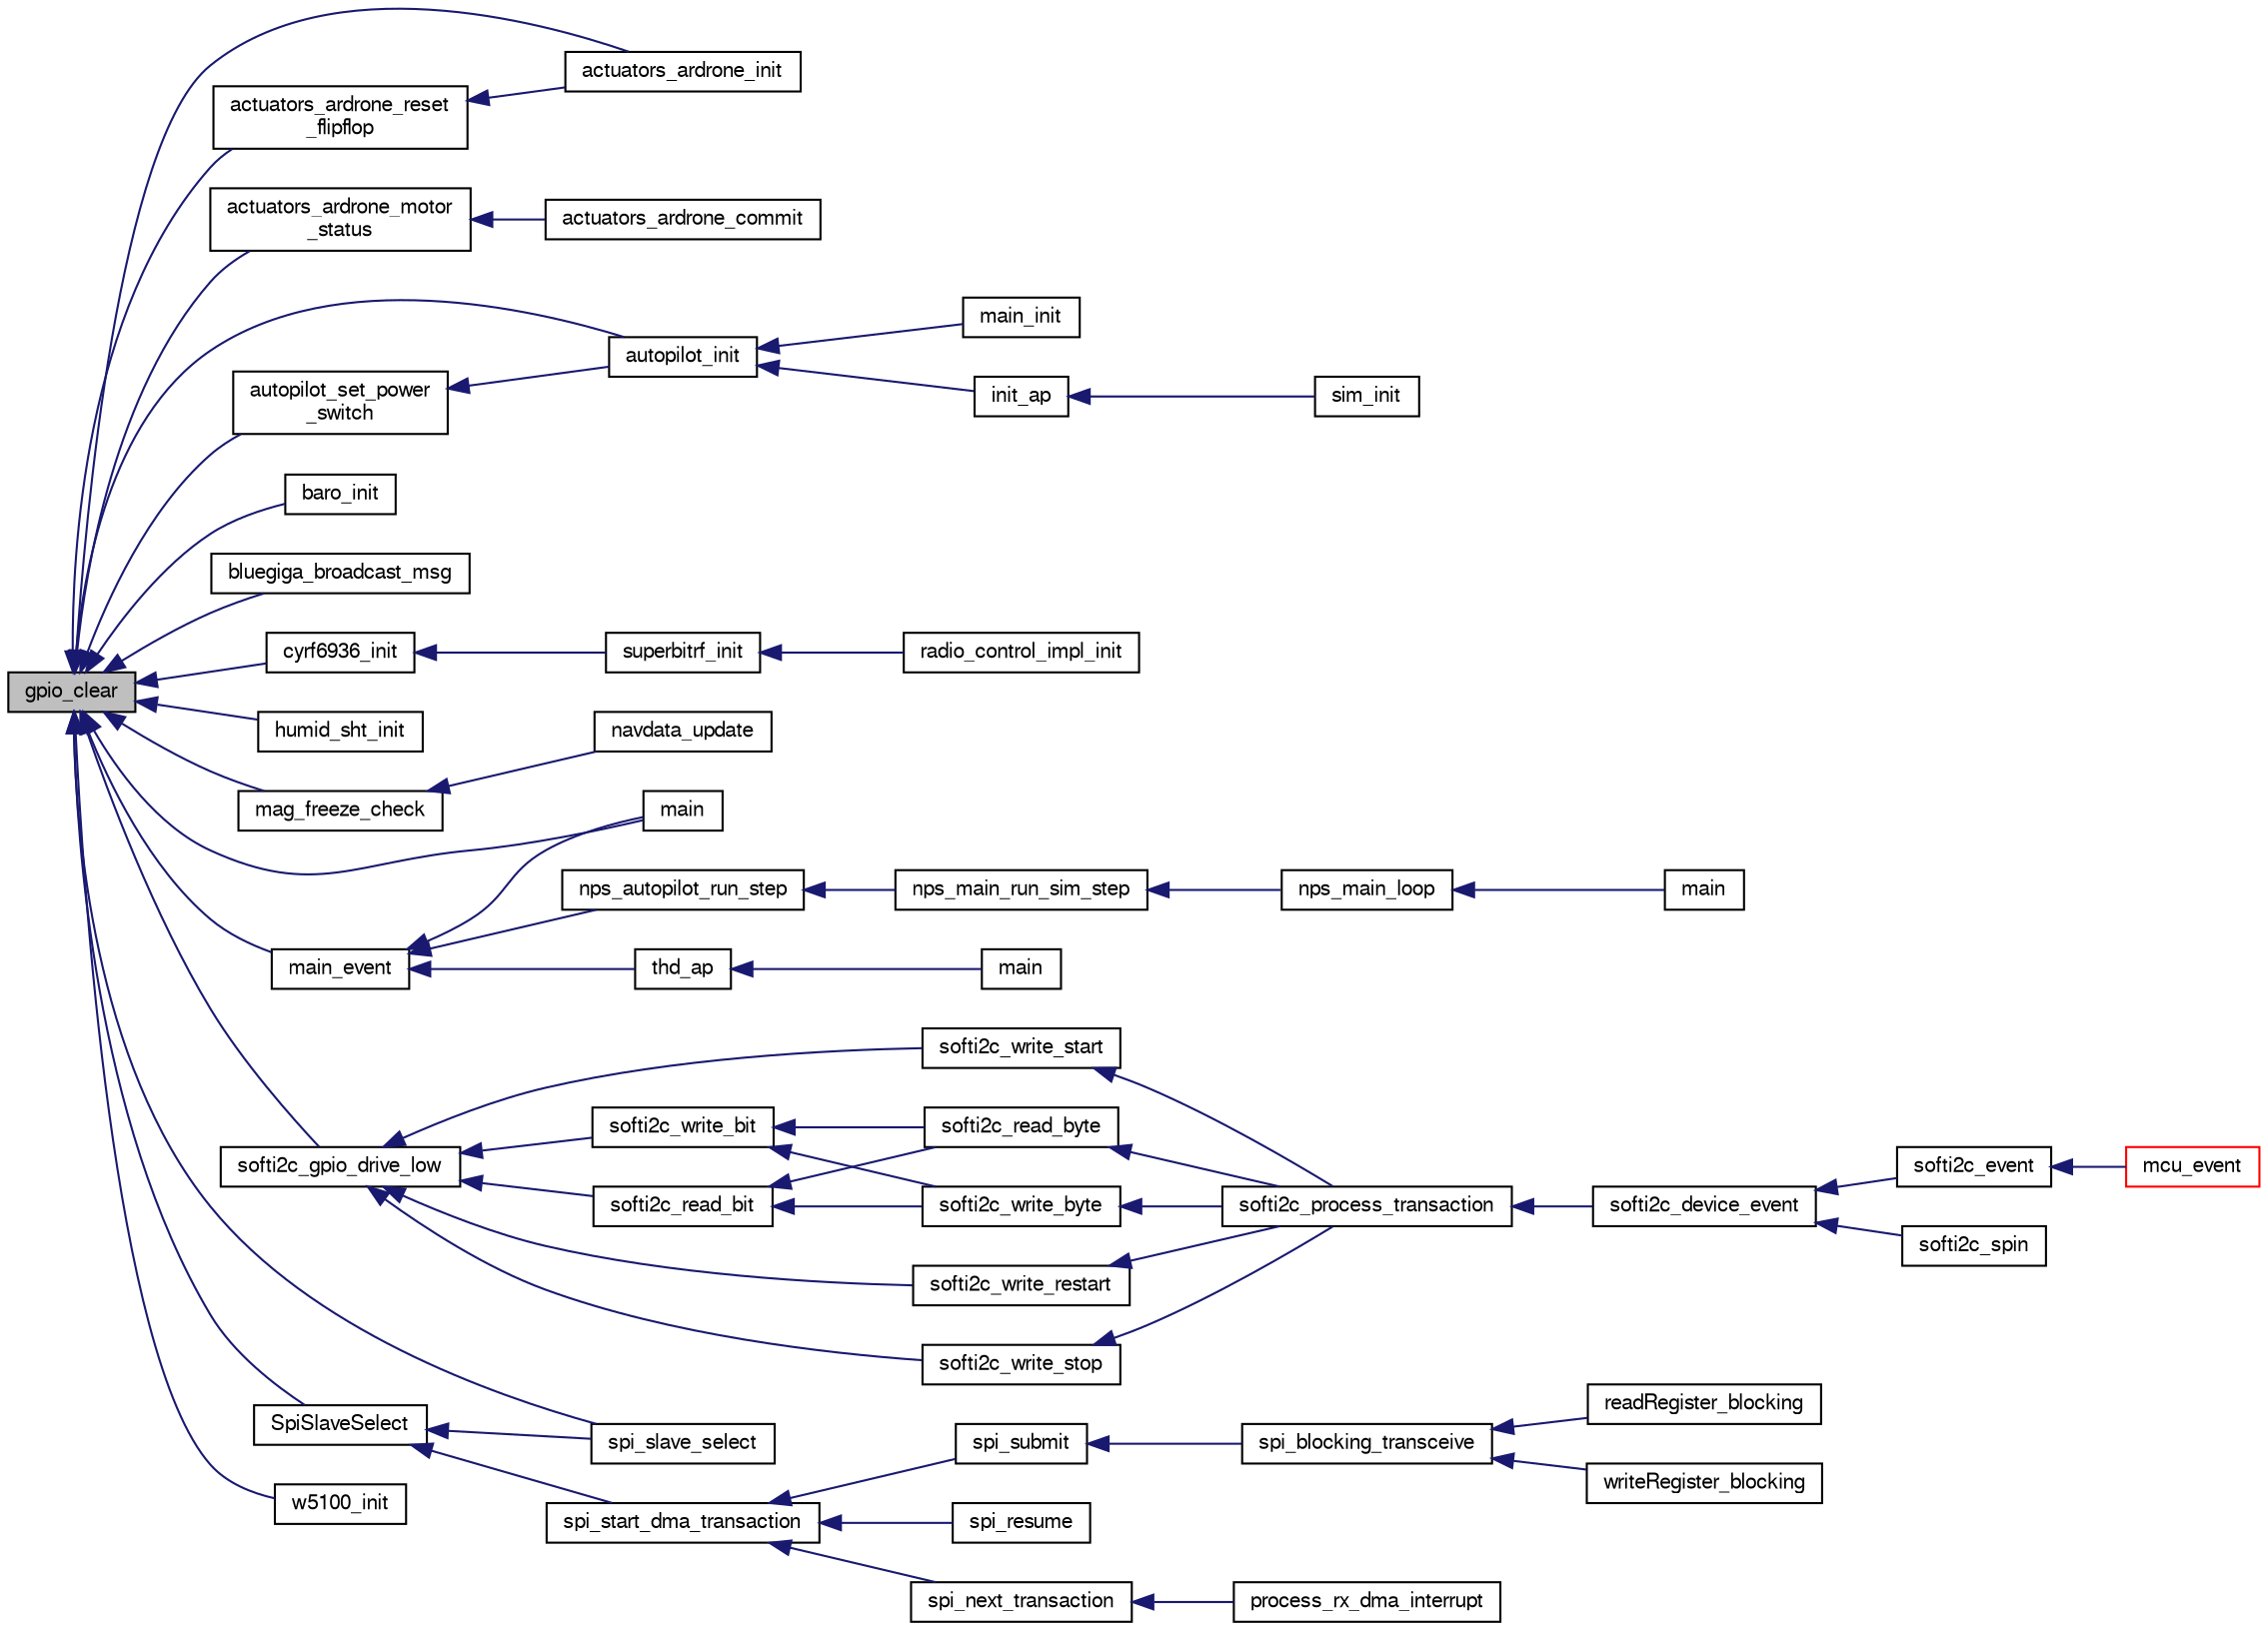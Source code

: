 digraph "gpio_clear"
{
  edge [fontname="FreeSans",fontsize="10",labelfontname="FreeSans",labelfontsize="10"];
  node [fontname="FreeSans",fontsize="10",shape=record];
  rankdir="LR";
  Node1 [label="gpio_clear",height=0.2,width=0.4,color="black", fillcolor="grey75", style="filled", fontcolor="black"];
  Node1 -> Node2 [dir="back",color="midnightblue",fontsize="10",style="solid",fontname="FreeSans"];
  Node2 [label="actuators_ardrone_init",height=0.2,width=0.4,color="black", fillcolor="white", style="filled",URL="$boards_2ardrone_2actuators_8h.html#a66817eeee5ae2f12c1a42abd2ff443ea"];
  Node1 -> Node3 [dir="back",color="midnightblue",fontsize="10",style="solid",fontname="FreeSans"];
  Node3 [label="actuators_ardrone_motor\l_status",height=0.2,width=0.4,color="black", fillcolor="white", style="filled",URL="$boards_2ardrone_2actuators_8c.html#ad8d796514edd55dd0f4a2134fd83f691"];
  Node3 -> Node4 [dir="back",color="midnightblue",fontsize="10",style="solid",fontname="FreeSans"];
  Node4 [label="actuators_ardrone_commit",height=0.2,width=0.4,color="black", fillcolor="white", style="filled",URL="$boards_2ardrone_2actuators_8h.html#a1e5faec000e4e1602bba080db2aec27c"];
  Node1 -> Node5 [dir="back",color="midnightblue",fontsize="10",style="solid",fontname="FreeSans"];
  Node5 [label="actuators_ardrone_reset\l_flipflop",height=0.2,width=0.4,color="black", fillcolor="white", style="filled",URL="$boards_2ardrone_2actuators_8c.html#a8643b68e3bff54891b4180367aaf4316"];
  Node5 -> Node2 [dir="back",color="midnightblue",fontsize="10",style="solid",fontname="FreeSans"];
  Node1 -> Node6 [dir="back",color="midnightblue",fontsize="10",style="solid",fontname="FreeSans"];
  Node6 [label="autopilot_init",height=0.2,width=0.4,color="black", fillcolor="white", style="filled",URL="$autopilot_8h.html#a9d3557653abfc3d4c428724b249f6d5e",tooltip="Autopilot initialization function. "];
  Node6 -> Node7 [dir="back",color="midnightblue",fontsize="10",style="solid",fontname="FreeSans"];
  Node7 [label="init_ap",height=0.2,width=0.4,color="black", fillcolor="white", style="filled",URL="$fixedwing_2main__ap_8h.html#a0913f0248fbbe56a5ec65e10e36c9f30"];
  Node7 -> Node8 [dir="back",color="midnightblue",fontsize="10",style="solid",fontname="FreeSans"];
  Node8 [label="sim_init",height=0.2,width=0.4,color="black", fillcolor="white", style="filled",URL="$sim__ap_8c.html#a739fbef2e03619a863b4d7fd8d0da157"];
  Node6 -> Node9 [dir="back",color="midnightblue",fontsize="10",style="solid",fontname="FreeSans"];
  Node9 [label="main_init",height=0.2,width=0.4,color="black", fillcolor="white", style="filled",URL="$rover_2main__ap_8h.html#a3719465edd56d2b587a6b340f29e4f90",tooltip="Main initialization. "];
  Node1 -> Node10 [dir="back",color="midnightblue",fontsize="10",style="solid",fontname="FreeSans"];
  Node10 [label="autopilot_set_power\l_switch",height=0.2,width=0.4,color="black", fillcolor="white", style="filled",URL="$autopilot_8h.html#ab4bfc1bc0aad4445c9c7fea0b3cd0895",tooltip="Set power switch state This will actually enable the switch if POWER_SWITCH_GPIO is defined Also prov..."];
  Node10 -> Node6 [dir="back",color="midnightblue",fontsize="10",style="solid",fontname="FreeSans"];
  Node1 -> Node11 [dir="back",color="midnightblue",fontsize="10",style="solid",fontname="FreeSans"];
  Node11 [label="baro_init",height=0.2,width=0.4,color="black", fillcolor="white", style="filled",URL="$lia_2baro__board_8c.html#a9b25546908842f1d38fc56e438d46e21"];
  Node1 -> Node12 [dir="back",color="midnightblue",fontsize="10",style="solid",fontname="FreeSans"];
  Node12 [label="bluegiga_broadcast_msg",height=0.2,width=0.4,color="black", fillcolor="white", style="filled",URL="$bluegiga_8h.html#a319f8e3ab43913066407c2d009e8e366"];
  Node1 -> Node13 [dir="back",color="midnightblue",fontsize="10",style="solid",fontname="FreeSans"];
  Node13 [label="cyrf6936_init",height=0.2,width=0.4,color="black", fillcolor="white", style="filled",URL="$cyrf6936_8h.html#a27414d1e4d63182c97357b576f05b37d",tooltip="Initializing the cyrf chip. "];
  Node13 -> Node14 [dir="back",color="midnightblue",fontsize="10",style="solid",fontname="FreeSans"];
  Node14 [label="superbitrf_init",height=0.2,width=0.4,color="black", fillcolor="white", style="filled",URL="$subsystems_2datalink_2superbitrf_8h.html#a7b9a2741375ca1dffc4f2e6a6d7a9307",tooltip="Initialize the superbitrf. "];
  Node14 -> Node15 [dir="back",color="midnightblue",fontsize="10",style="solid",fontname="FreeSans"];
  Node15 [label="radio_control_impl_init",height=0.2,width=0.4,color="black", fillcolor="white", style="filled",URL="$superbitrf__rc_8c.html#a6ba4bebf68f7ff39f4569dfe3b1f2832",tooltip="Initialization. "];
  Node1 -> Node16 [dir="back",color="midnightblue",fontsize="10",style="solid",fontname="FreeSans"];
  Node16 [label="humid_sht_init",height=0.2,width=0.4,color="black", fillcolor="white", style="filled",URL="$humid__sht_8h.html#a5228e7530912bfa410d5e701ebb7a18b"];
  Node1 -> Node17 [dir="back",color="midnightblue",fontsize="10",style="solid",fontname="FreeSans"];
  Node17 [label="mag_freeze_check",height=0.2,width=0.4,color="black", fillcolor="white", style="filled",URL="$navdata_8c.html#a097d40838c4d36b21635cc59b768568a",tooltip="Check if the magneto is frozen Unknown why this bug happens. "];
  Node17 -> Node18 [dir="back",color="midnightblue",fontsize="10",style="solid",fontname="FreeSans"];
  Node18 [label="navdata_update",height=0.2,width=0.4,color="black", fillcolor="white", style="filled",URL="$navdata_8h.html#aded131295af4c39b10199bae2e560438",tooltip="Update the navdata (event loop) "];
  Node1 -> Node19 [dir="back",color="midnightblue",fontsize="10",style="solid",fontname="FreeSans"];
  Node19 [label="main",height=0.2,width=0.4,color="black", fillcolor="white", style="filled",URL="$stm32_2uart__tunnel_8c.html#a840291bc02cba5474a4cb46a9b9566fe"];
  Node1 -> Node20 [dir="back",color="midnightblue",fontsize="10",style="solid",fontname="FreeSans"];
  Node20 [label="main_event",height=0.2,width=0.4,color="black", fillcolor="white", style="filled",URL="$stm32_2uart__tunnel_8c.html#a319a645047f275499aa30b0bc08c6e10"];
  Node20 -> Node19 [dir="back",color="midnightblue",fontsize="10",style="solid",fontname="FreeSans"];
  Node20 -> Node21 [dir="back",color="midnightblue",fontsize="10",style="solid",fontname="FreeSans"];
  Node21 [label="thd_ap",height=0.2,width=0.4,color="black", fillcolor="white", style="filled",URL="$rotorcraft_2main__chibios_8c.html#a1bd1ec0fdc597d88ee659889cda25c0a"];
  Node21 -> Node22 [dir="back",color="midnightblue",fontsize="10",style="solid",fontname="FreeSans"];
  Node22 [label="main",height=0.2,width=0.4,color="black", fillcolor="white", style="filled",URL="$rotorcraft_2main__chibios_8c.html#a840291bc02cba5474a4cb46a9b9566fe",tooltip="Main function. "];
  Node20 -> Node23 [dir="back",color="midnightblue",fontsize="10",style="solid",fontname="FreeSans"];
  Node23 [label="nps_autopilot_run_step",height=0.2,width=0.4,color="black", fillcolor="white", style="filled",URL="$nps__autopilot__rotorcraft_8c.html#a12870aaa609d4860004be3cec4c8cf2a"];
  Node23 -> Node24 [dir="back",color="midnightblue",fontsize="10",style="solid",fontname="FreeSans"];
  Node24 [label="nps_main_run_sim_step",height=0.2,width=0.4,color="black", fillcolor="white", style="filled",URL="$nps__main__sitl_8c.html#a9a080385e191a932860731e6f511c775"];
  Node24 -> Node25 [dir="back",color="midnightblue",fontsize="10",style="solid",fontname="FreeSans"];
  Node25 [label="nps_main_loop",height=0.2,width=0.4,color="black", fillcolor="white", style="filled",URL="$nps__main__sitl_8c.html#afa201657c19f3eac2d07487bb11a261d"];
  Node25 -> Node26 [dir="back",color="midnightblue",fontsize="10",style="solid",fontname="FreeSans"];
  Node26 [label="main",height=0.2,width=0.4,color="black", fillcolor="white", style="filled",URL="$nps__main__sitl_8c.html#a3c04138a5bfe5d72780bb7e82a18e627"];
  Node1 -> Node27 [dir="back",color="midnightblue",fontsize="10",style="solid",fontname="FreeSans"];
  Node27 [label="softi2c_gpio_drive_low",height=0.2,width=0.4,color="black", fillcolor="white", style="filled",URL="$softi2c_8c.html#a828e709a0e6357d1b1a3184d8272e409"];
  Node27 -> Node28 [dir="back",color="midnightblue",fontsize="10",style="solid",fontname="FreeSans"];
  Node28 [label="softi2c_write_start",height=0.2,width=0.4,color="black", fillcolor="white", style="filled",URL="$softi2c_8c.html#ae6f8766f290a4fabfad3d6099b3e98e0"];
  Node28 -> Node29 [dir="back",color="midnightblue",fontsize="10",style="solid",fontname="FreeSans"];
  Node29 [label="softi2c_process_transaction",height=0.2,width=0.4,color="black", fillcolor="white", style="filled",URL="$softi2c_8c.html#ad94e633dd55968bdb12b7289d2e85d0f"];
  Node29 -> Node30 [dir="back",color="midnightblue",fontsize="10",style="solid",fontname="FreeSans"];
  Node30 [label="softi2c_device_event",height=0.2,width=0.4,color="black", fillcolor="white", style="filled",URL="$softi2c_8c.html#a25e9e1f40150fe875f3f75fd2b079618"];
  Node30 -> Node31 [dir="back",color="midnightblue",fontsize="10",style="solid",fontname="FreeSans"];
  Node31 [label="softi2c_event",height=0.2,width=0.4,color="black", fillcolor="white", style="filled",URL="$softi2c_8h.html#a00f14c5101231479a8ceab61ae4cad7c"];
  Node31 -> Node32 [dir="back",color="midnightblue",fontsize="10",style="solid",fontname="FreeSans"];
  Node32 [label="mcu_event",height=0.2,width=0.4,color="red", fillcolor="white", style="filled",URL="$group__mcu__periph.html#gaf44fd3e4d3d56943e4d0e89100974b07",tooltip="MCU event functions. "];
  Node30 -> Node33 [dir="back",color="midnightblue",fontsize="10",style="solid",fontname="FreeSans"];
  Node33 [label="softi2c_spin",height=0.2,width=0.4,color="black", fillcolor="white", style="filled",URL="$softi2c_8c.html#aed568f0595bee56e4e90ef070ba0a5c9"];
  Node27 -> Node34 [dir="back",color="midnightblue",fontsize="10",style="solid",fontname="FreeSans"];
  Node34 [label="softi2c_write_bit",height=0.2,width=0.4,color="black", fillcolor="white", style="filled",URL="$softi2c_8c.html#aadbee361430868c06c776b2f2e5ad29f"];
  Node34 -> Node35 [dir="back",color="midnightblue",fontsize="10",style="solid",fontname="FreeSans"];
  Node35 [label="softi2c_write_byte",height=0.2,width=0.4,color="black", fillcolor="white", style="filled",URL="$softi2c_8c.html#aa20d39b61646e34b1eacfa85d092524e"];
  Node35 -> Node29 [dir="back",color="midnightblue",fontsize="10",style="solid",fontname="FreeSans"];
  Node34 -> Node36 [dir="back",color="midnightblue",fontsize="10",style="solid",fontname="FreeSans"];
  Node36 [label="softi2c_read_byte",height=0.2,width=0.4,color="black", fillcolor="white", style="filled",URL="$softi2c_8c.html#af53603cab17d074df7f2daea8826e423"];
  Node36 -> Node29 [dir="back",color="midnightblue",fontsize="10",style="solid",fontname="FreeSans"];
  Node27 -> Node37 [dir="back",color="midnightblue",fontsize="10",style="solid",fontname="FreeSans"];
  Node37 [label="softi2c_read_bit",height=0.2,width=0.4,color="black", fillcolor="white", style="filled",URL="$softi2c_8c.html#a688954bbf22651068611c16ffd44abb1"];
  Node37 -> Node35 [dir="back",color="midnightblue",fontsize="10",style="solid",fontname="FreeSans"];
  Node37 -> Node36 [dir="back",color="midnightblue",fontsize="10",style="solid",fontname="FreeSans"];
  Node27 -> Node38 [dir="back",color="midnightblue",fontsize="10",style="solid",fontname="FreeSans"];
  Node38 [label="softi2c_write_restart",height=0.2,width=0.4,color="black", fillcolor="white", style="filled",URL="$softi2c_8c.html#a0a290bb3e426004548796dc35f433b39"];
  Node38 -> Node29 [dir="back",color="midnightblue",fontsize="10",style="solid",fontname="FreeSans"];
  Node27 -> Node39 [dir="back",color="midnightblue",fontsize="10",style="solid",fontname="FreeSans"];
  Node39 [label="softi2c_write_stop",height=0.2,width=0.4,color="black", fillcolor="white", style="filled",URL="$softi2c_8c.html#aec892d5f421d666723fb58c9132e7088"];
  Node39 -> Node29 [dir="back",color="midnightblue",fontsize="10",style="solid",fontname="FreeSans"];
  Node1 -> Node40 [dir="back",color="midnightblue",fontsize="10",style="solid",fontname="FreeSans"];
  Node40 [label="spi_slave_select",height=0.2,width=0.4,color="black", fillcolor="white", style="filled",URL="$group__spi.html#gad43916477f5d87b42eaa7d2099771568",tooltip="Select a slave. "];
  Node1 -> Node41 [dir="back",color="midnightblue",fontsize="10",style="solid",fontname="FreeSans"];
  Node41 [label="SpiSlaveSelect",height=0.2,width=0.4,color="black", fillcolor="white", style="filled",URL="$stm32_2mcu__periph_2spi__arch_8c.html#ab639bd461acc9159f2a8566bfe1ebdd0"];
  Node41 -> Node40 [dir="back",color="midnightblue",fontsize="10",style="solid",fontname="FreeSans"];
  Node41 -> Node42 [dir="back",color="midnightblue",fontsize="10",style="solid",fontname="FreeSans"];
  Node42 [label="spi_start_dma_transaction",height=0.2,width=0.4,color="black", fillcolor="white", style="filled",URL="$stm32_2mcu__periph_2spi__arch_8c.html#a87e230295cb1339876faa6f6986a44e9",tooltip="Start a new transaction with DMA. "];
  Node42 -> Node43 [dir="back",color="midnightblue",fontsize="10",style="solid",fontname="FreeSans"];
  Node43 [label="spi_submit",height=0.2,width=0.4,color="black", fillcolor="white", style="filled",URL="$group__spi.html#ga5d383931766cb373ebad0b8bc26d439d",tooltip="Submit a spi transaction. "];
  Node43 -> Node44 [dir="back",color="midnightblue",fontsize="10",style="solid",fontname="FreeSans"];
  Node44 [label="spi_blocking_transceive",height=0.2,width=0.4,color="black", fillcolor="white", style="filled",URL="$group__spi.html#ga66e55e817c63768ac9910dc6f7cc9447",tooltip="Perform a spi transaction (blocking). "];
  Node44 -> Node45 [dir="back",color="midnightblue",fontsize="10",style="solid",fontname="FreeSans"];
  Node45 [label="readRegister_blocking",height=0.2,width=0.4,color="black", fillcolor="white", style="filled",URL="$pmw3901_8c.html#a00ba06d3e6407dfaf867e6097462d617"];
  Node44 -> Node46 [dir="back",color="midnightblue",fontsize="10",style="solid",fontname="FreeSans"];
  Node46 [label="writeRegister_blocking",height=0.2,width=0.4,color="black", fillcolor="white", style="filled",URL="$pmw3901_8c.html#a8265440e872d2a53abf19f0caeb3ec9e"];
  Node42 -> Node47 [dir="back",color="midnightblue",fontsize="10",style="solid",fontname="FreeSans"];
  Node47 [label="spi_resume",height=0.2,width=0.4,color="black", fillcolor="white", style="filled",URL="$group__spi.html#gaf5ff5a9f93b73caf6532b7e25dd917b9",tooltip="Resume the SPI fifo. "];
  Node42 -> Node48 [dir="back",color="midnightblue",fontsize="10",style="solid",fontname="FreeSans"];
  Node48 [label="spi_next_transaction",height=0.2,width=0.4,color="black", fillcolor="white", style="filled",URL="$stm32_2mcu__periph_2spi__arch_8c.html#ab28a9d2e45999868806bdbb2a422614f",tooltip="start next transaction if there is one in the queue "];
  Node48 -> Node49 [dir="back",color="midnightblue",fontsize="10",style="solid",fontname="FreeSans"];
  Node49 [label="process_rx_dma_interrupt",height=0.2,width=0.4,color="black", fillcolor="white", style="filled",URL="$stm32_2mcu__periph_2spi__arch_8c.html#ad55db59fe845c613959d0fe874905e5d",tooltip="Processing done after rx completes. "];
  Node1 -> Node50 [dir="back",color="midnightblue",fontsize="10",style="solid",fontname="FreeSans"];
  Node50 [label="w5100_init",height=0.2,width=0.4,color="black", fillcolor="white", style="filled",URL="$w5100_8h.html#a3a4ec6731e43710788d3e51f7749259c"];
}
